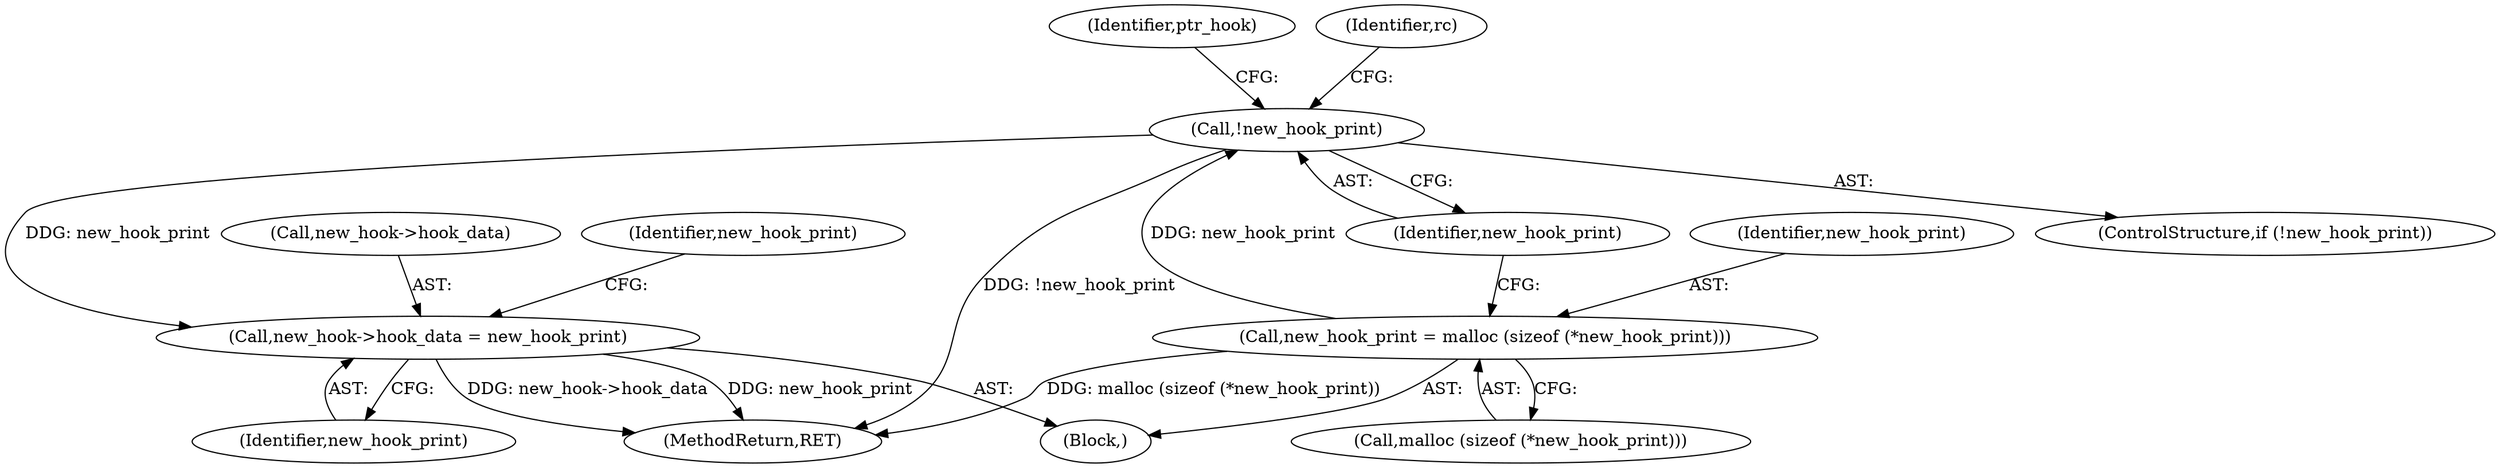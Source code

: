 digraph "0_savannah_c265cad1c95b84abfd4e8d861f25926ef13b5d91@pointer" {
"1000158" [label="(Call,new_hook->hook_data = new_hook_print)"];
"1000134" [label="(Call,!new_hook_print)"];
"1000127" [label="(Call,new_hook_print = malloc (sizeof (*new_hook_print)))"];
"1000133" [label="(ControlStructure,if (!new_hook_print))"];
"1000127" [label="(Call,new_hook_print = malloc (sizeof (*new_hook_print)))"];
"1000135" [label="(Identifier,new_hook_print)"];
"1000129" [label="(Call,malloc (sizeof (*new_hook_print)))"];
"1000134" [label="(Call,!new_hook_print)"];
"1000154" [label="(Identifier,ptr_hook)"];
"1000162" [label="(Identifier,new_hook_print)"];
"1000159" [label="(Call,new_hook->hook_data)"];
"1000138" [label="(Identifier,rc)"];
"1000128" [label="(Identifier,new_hook_print)"];
"1000219" [label="(MethodReturn,RET)"];
"1000108" [label="(Block,)"];
"1000158" [label="(Call,new_hook->hook_data = new_hook_print)"];
"1000165" [label="(Identifier,new_hook_print)"];
"1000158" -> "1000108"  [label="AST: "];
"1000158" -> "1000162"  [label="CFG: "];
"1000159" -> "1000158"  [label="AST: "];
"1000162" -> "1000158"  [label="AST: "];
"1000165" -> "1000158"  [label="CFG: "];
"1000158" -> "1000219"  [label="DDG: new_hook->hook_data"];
"1000158" -> "1000219"  [label="DDG: new_hook_print"];
"1000134" -> "1000158"  [label="DDG: new_hook_print"];
"1000134" -> "1000133"  [label="AST: "];
"1000134" -> "1000135"  [label="CFG: "];
"1000135" -> "1000134"  [label="AST: "];
"1000138" -> "1000134"  [label="CFG: "];
"1000154" -> "1000134"  [label="CFG: "];
"1000134" -> "1000219"  [label="DDG: !new_hook_print"];
"1000127" -> "1000134"  [label="DDG: new_hook_print"];
"1000127" -> "1000108"  [label="AST: "];
"1000127" -> "1000129"  [label="CFG: "];
"1000128" -> "1000127"  [label="AST: "];
"1000129" -> "1000127"  [label="AST: "];
"1000135" -> "1000127"  [label="CFG: "];
"1000127" -> "1000219"  [label="DDG: malloc (sizeof (*new_hook_print))"];
}
